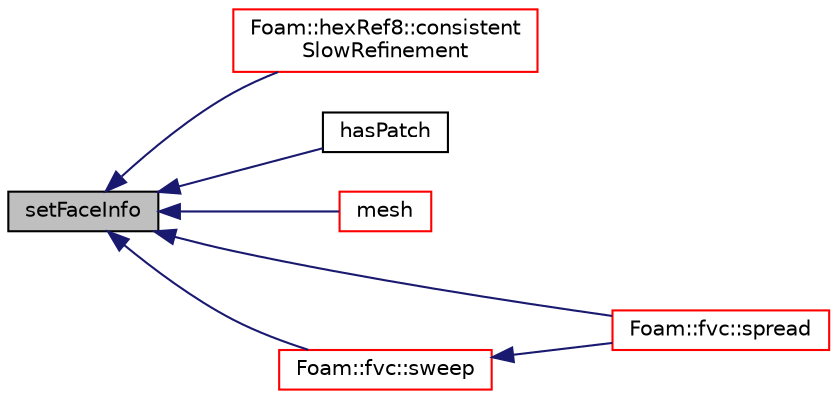 digraph "setFaceInfo"
{
  bgcolor="transparent";
  edge [fontname="Helvetica",fontsize="10",labelfontname="Helvetica",labelfontsize="10"];
  node [fontname="Helvetica",fontsize="10",shape=record];
  rankdir="LR";
  Node829 [label="setFaceInfo",height=0.2,width=0.4,color="black", fillcolor="grey75", style="filled", fontcolor="black"];
  Node829 -> Node830 [dir="back",color="midnightblue",fontsize="10",style="solid",fontname="Helvetica"];
  Node830 [label="Foam::hexRef8::consistent\lSlowRefinement",height=0.2,width=0.4,color="red",URL="$a22413.html#a11f117689e45448afaf2192041730bc8",tooltip="Like consistentRefinement but slower: "];
  Node829 -> Node835 [dir="back",color="midnightblue",fontsize="10",style="solid",fontname="Helvetica"];
  Node835 [label="hasPatch",height=0.2,width=0.4,color="black",URL="$a25945.html#a5b9a753717d8bfad93d48d5380faebf4",tooltip="Has cyclic patch? "];
  Node829 -> Node836 [dir="back",color="midnightblue",fontsize="10",style="solid",fontname="Helvetica"];
  Node836 [label="mesh",height=0.2,width=0.4,color="red",URL="$a25945.html#ae78c91f8ff731c07ccc4351d9fe861ba",tooltip="Access mesh. "];
  Node829 -> Node838 [dir="back",color="midnightblue",fontsize="10",style="solid",fontname="Helvetica"];
  Node838 [label="Foam::fvc::spread",height=0.2,width=0.4,color="red",URL="$a21861.html#a8a82f265e99ca3a2aa0d656f2388b991"];
  Node829 -> Node849 [dir="back",color="midnightblue",fontsize="10",style="solid",fontname="Helvetica"];
  Node849 [label="Foam::fvc::sweep",height=0.2,width=0.4,color="red",URL="$a21861.html#a0ba98d69297b54282b0a15e74ec2ec67"];
  Node849 -> Node838 [dir="back",color="midnightblue",fontsize="10",style="solid",fontname="Helvetica"];
}
